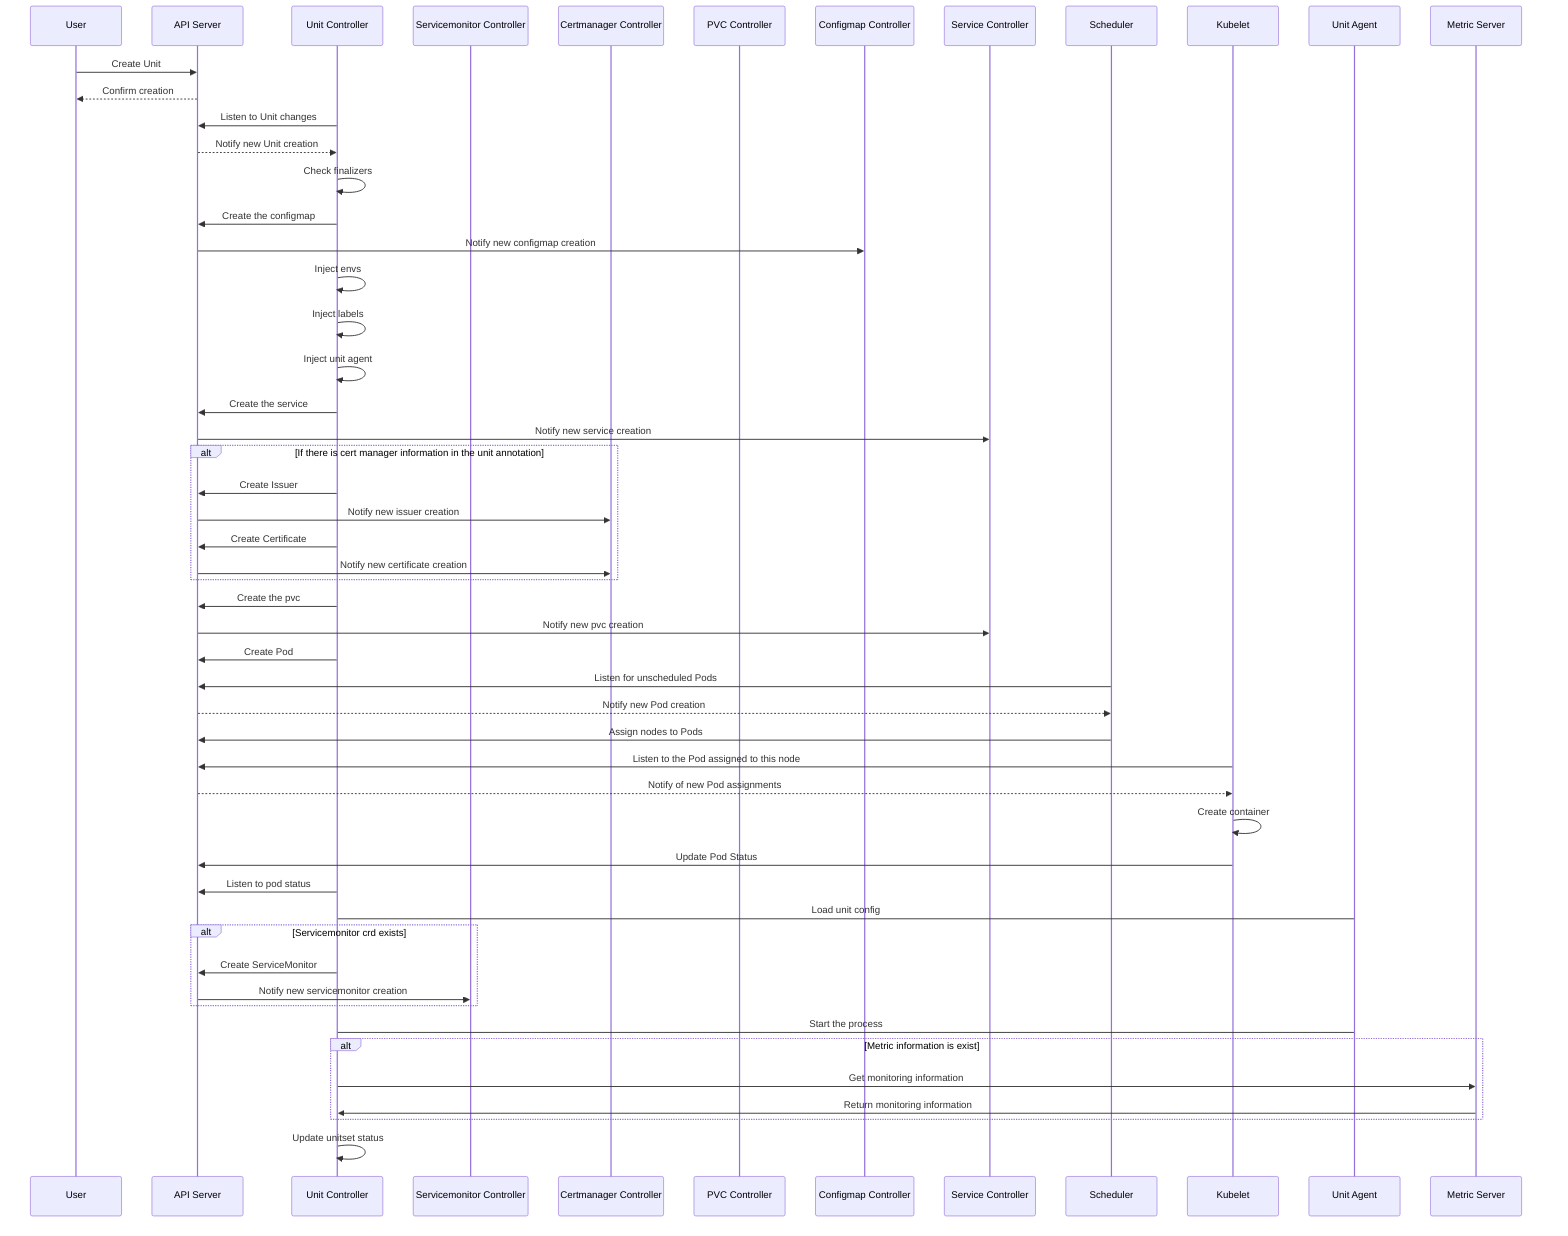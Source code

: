 sequenceDiagram
    participant User
    participant API Server
    participant Unit Controller
    participant Servicemonitor Controller
    participant Certmanager Controller
    participant PVC Controller
    participant Configmap Controller
    participant Service Controller
    participant Scheduler
    participant Kubelet
    participant Unit Agent
    participant Metric Server


    User->>API Server: Create Unit
    API Server-->>User: Confirm creation

    Unit Controller->>API Server: Listen to Unit changes
    API Server-->>Unit Controller: Notify new Unit creation

    Unit Controller->>Unit Controller: Check finalizers

    Unit Controller->>API Server: Create the configmap
    API Server->>Configmap Controller: Notify new configmap creation

    Unit Controller->>Unit Controller: Inject envs

    Unit Controller->>Unit Controller: Inject labels

    Unit Controller->>Unit Controller: Inject unit agent

    Unit Controller->>API Server: Create the service
    API Server->>Service Controller: Notify new service creation

    alt If there is cert manager information in the unit annotation
        Unit Controller->>API Server: Create Issuer
        API Server ->>Certmanager Controller: Notify new issuer creation

        Unit Controller->> API Server: Create Certificate
        API Server->>Certmanager Controller: Notify new certificate creation
    end

    Unit Controller->>API Server: Create the pvc
    API Server->>Service Controller: Notify new pvc creation

    Unit Controller->>API Server: Create Pod

    Scheduler->>API Server: Listen for unscheduled Pods
    API Server-->>Scheduler: Notify new Pod creation

    Scheduler->>API Server: Assign nodes to Pods

    Kubelet->>API Server: Listen to the Pod assigned to this node
    API Server-->>Kubelet: Notify of new Pod assignments

    Kubelet->>Kubelet: Create container
    Kubelet->>API Server: Update Pod Status

    Unit Controller->>API Server: Listen to pod status

    Unit Controller->Unit Agent: Load unit config

    alt Servicemonitor crd exists
        Unit Controller->>API Server: Create ServiceMonitor
        API Server->>Servicemonitor Controller: Notify new servicemonitor creation
    end

    Unit Controller->Unit Agent: Start the process

    alt Metric information is exist
        Unit Controller->>Metric Server: Get monitoring information
        Metric Server->>Unit Controller: Return monitoring information
    end

    Unit Controller->>Unit Controller: Update unitset status